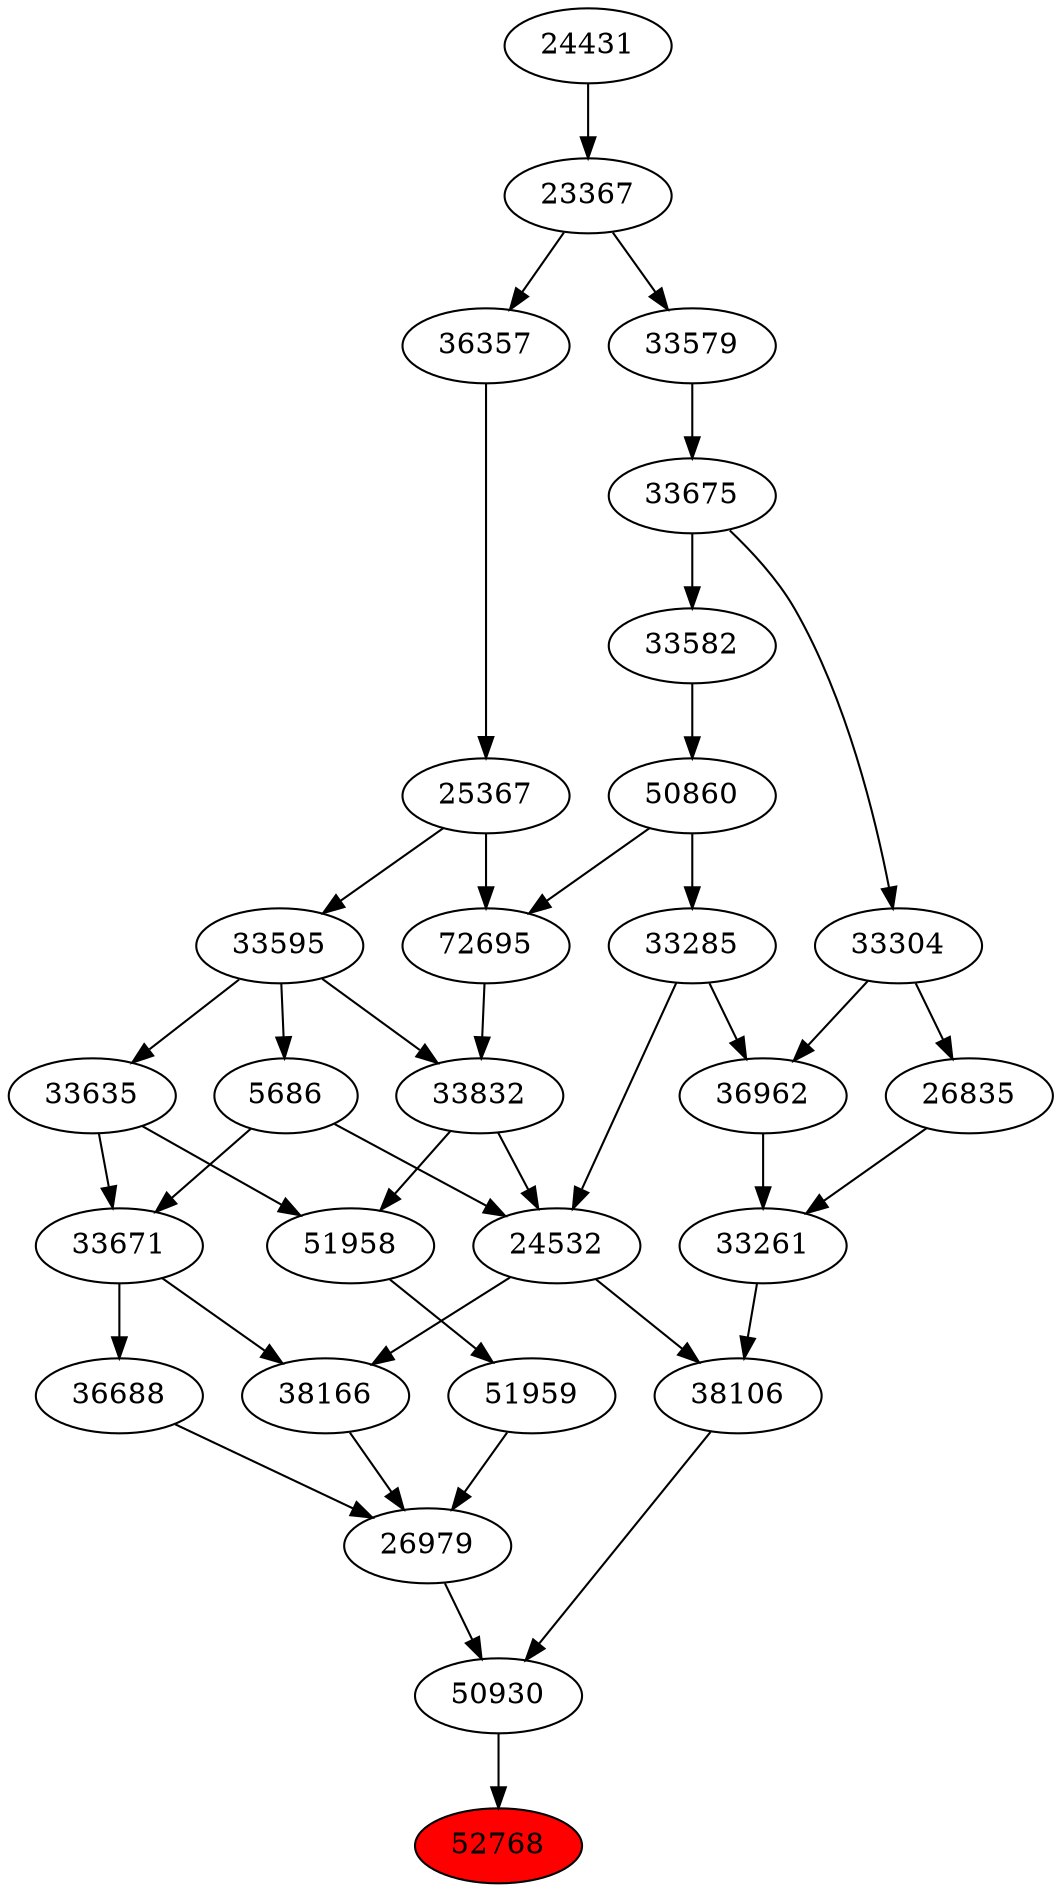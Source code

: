 strict digraph{ 
52768 [label="52768" fillcolor=red style=filled]
50930 -> 52768
50930 [label="50930"]
26979 -> 50930
38106 -> 50930
26979 [label="26979"]
36688 -> 26979
38166 -> 26979
51959 -> 26979
38106 [label="38106"]
33261 -> 38106
24532 -> 38106
36688 [label="36688"]
33671 -> 36688
38166 [label="38166"]
24532 -> 38166
33671 -> 38166
51959 [label="51959"]
51958 -> 51959
33261 [label="33261"]
36962 -> 33261
26835 -> 33261
24532 [label="24532"]
33285 -> 24532
5686 -> 24532
33832 -> 24532
33671 [label="33671"]
5686 -> 33671
33635 -> 33671
51958 [label="51958"]
33832 -> 51958
33635 -> 51958
36962 [label="36962"]
33285 -> 36962
33304 -> 36962
26835 [label="26835"]
33304 -> 26835
33285 [label="33285"]
50860 -> 33285
5686 [label="5686"]
33595 -> 5686
33832 [label="33832"]
72695 -> 33832
33595 -> 33832
33635 [label="33635"]
33595 -> 33635
33304 [label="33304"]
33675 -> 33304
50860 [label="50860"]
33582 -> 50860
33595 [label="33595"]
25367 -> 33595
72695 [label="72695"]
50860 -> 72695
25367 -> 72695
33675 [label="33675"]
33579 -> 33675
33582 [label="33582"]
33675 -> 33582
25367 [label="25367"]
36357 -> 25367
33579 [label="33579"]
23367 -> 33579
36357 [label="36357"]
23367 -> 36357
23367 [label="23367"]
24431 -> 23367
24431 [label="24431"]
}